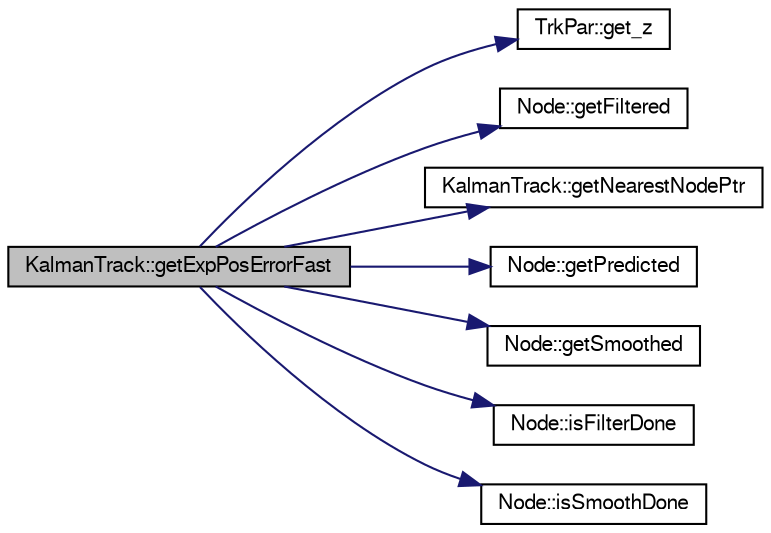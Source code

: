 digraph "KalmanTrack::getExpPosErrorFast"
{
  bgcolor="transparent";
  edge [fontname="FreeSans",fontsize="10",labelfontname="FreeSans",labelfontsize="10"];
  node [fontname="FreeSans",fontsize="10",shape=record];
  rankdir="LR";
  Node1 [label="KalmanTrack::getExpPosErrorFast",height=0.2,width=0.4,color="black", fillcolor="grey75", style="filled" fontcolor="black"];
  Node1 -> Node2 [color="midnightblue",fontsize="10",style="solid",fontname="FreeSans"];
  Node2 [label="TrkPar::get_z",height=0.2,width=0.4,color="black",URL="$d2/d70/classTrkPar.html#a8b54bb0a84179176aabaacb3397c8105"];
  Node1 -> Node3 [color="midnightblue",fontsize="10",style="solid",fontname="FreeSans"];
  Node3 [label="Node::getFiltered",height=0.2,width=0.4,color="black",URL="$df/dd0/classNode.html#ab483dc1ccfa5a0dc9ba876ee9a2134c9"];
  Node1 -> Node4 [color="midnightblue",fontsize="10",style="solid",fontname="FreeSans"];
  Node4 [label="KalmanTrack::getNearestNodePtr",height=0.2,width=0.4,color="black",URL="$d9/dc3/classKalmanTrack.html#ad92a13303a13a7941e38074edb6dcf27"];
  Node1 -> Node5 [color="midnightblue",fontsize="10",style="solid",fontname="FreeSans"];
  Node5 [label="Node::getPredicted",height=0.2,width=0.4,color="black",URL="$df/dd0/classNode.html#a49001f3ff76ccd0091837d333f8698f8",tooltip="Gets. "];
  Node1 -> Node6 [color="midnightblue",fontsize="10",style="solid",fontname="FreeSans"];
  Node6 [label="Node::getSmoothed",height=0.2,width=0.4,color="black",URL="$df/dd0/classNode.html#a385cbcf82382c3ff0e7d347d6e6d6a77"];
  Node1 -> Node7 [color="midnightblue",fontsize="10",style="solid",fontname="FreeSans"];
  Node7 [label="Node::isFilterDone",height=0.2,width=0.4,color="black",URL="$df/dd0/classNode.html#a35fb6b17a2553e4ff684f9cbd1e9a72c"];
  Node1 -> Node8 [color="midnightblue",fontsize="10",style="solid",fontname="FreeSans"];
  Node8 [label="Node::isSmoothDone",height=0.2,width=0.4,color="black",URL="$df/dd0/classNode.html#a71252a4e306e228893a72484837ac8d1"];
}
